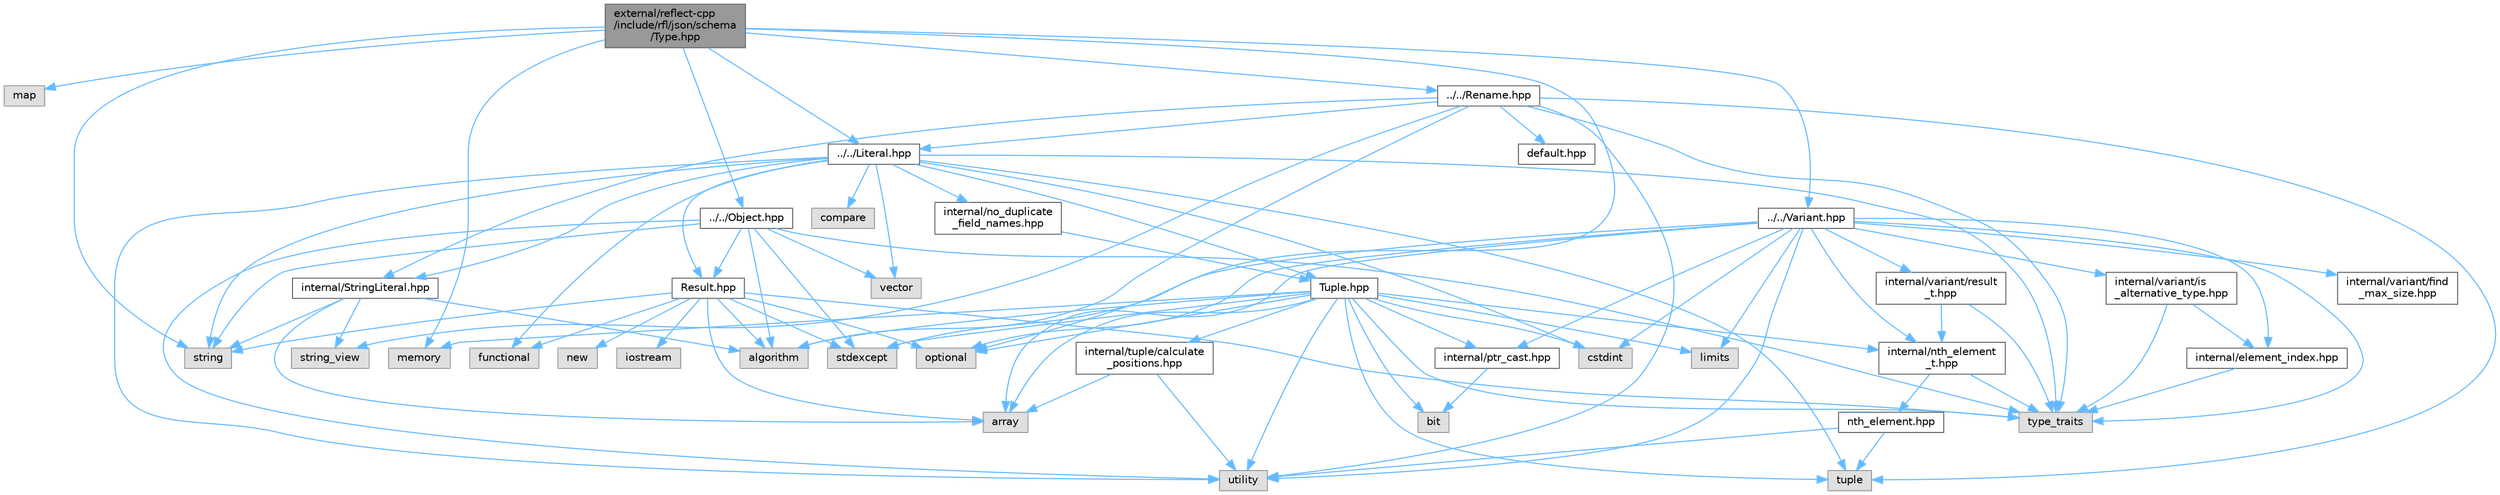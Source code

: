 digraph "external/reflect-cpp/include/rfl/json/schema/Type.hpp"
{
 // LATEX_PDF_SIZE
  bgcolor="transparent";
  edge [fontname=Helvetica,fontsize=10,labelfontname=Helvetica,labelfontsize=10];
  node [fontname=Helvetica,fontsize=10,shape=box,height=0.2,width=0.4];
  Node1 [id="Node000001",label="external/reflect-cpp\l/include/rfl/json/schema\l/Type.hpp",height=0.2,width=0.4,color="gray40", fillcolor="grey60", style="filled", fontcolor="black",tooltip=" "];
  Node1 -> Node2 [id="edge89_Node000001_Node000002",color="steelblue1",style="solid",tooltip=" "];
  Node2 [id="Node000002",label="map",height=0.2,width=0.4,color="grey60", fillcolor="#E0E0E0", style="filled",tooltip=" "];
  Node1 -> Node3 [id="edge90_Node000001_Node000003",color="steelblue1",style="solid",tooltip=" "];
  Node3 [id="Node000003",label="memory",height=0.2,width=0.4,color="grey60", fillcolor="#E0E0E0", style="filled",tooltip=" "];
  Node1 -> Node4 [id="edge91_Node000001_Node000004",color="steelblue1",style="solid",tooltip=" "];
  Node4 [id="Node000004",label="optional",height=0.2,width=0.4,color="grey60", fillcolor="#E0E0E0", style="filled",tooltip=" "];
  Node1 -> Node5 [id="edge92_Node000001_Node000005",color="steelblue1",style="solid",tooltip=" "];
  Node5 [id="Node000005",label="string",height=0.2,width=0.4,color="grey60", fillcolor="#E0E0E0", style="filled",tooltip=" "];
  Node1 -> Node6 [id="edge93_Node000001_Node000006",color="steelblue1",style="solid",tooltip=" "];
  Node6 [id="Node000006",label="../../Literal.hpp",height=0.2,width=0.4,color="grey40", fillcolor="white", style="filled",URL="$_literal_8hpp.html",tooltip=" "];
  Node6 -> Node7 [id="edge94_Node000006_Node000007",color="steelblue1",style="solid",tooltip=" "];
  Node7 [id="Node000007",label="compare",height=0.2,width=0.4,color="grey60", fillcolor="#E0E0E0", style="filled",tooltip=" "];
  Node6 -> Node8 [id="edge95_Node000006_Node000008",color="steelblue1",style="solid",tooltip=" "];
  Node8 [id="Node000008",label="cstdint",height=0.2,width=0.4,color="grey60", fillcolor="#E0E0E0", style="filled",tooltip=" "];
  Node6 -> Node9 [id="edge96_Node000006_Node000009",color="steelblue1",style="solid",tooltip=" "];
  Node9 [id="Node000009",label="functional",height=0.2,width=0.4,color="grey60", fillcolor="#E0E0E0", style="filled",tooltip=" "];
  Node6 -> Node5 [id="edge97_Node000006_Node000005",color="steelblue1",style="solid",tooltip=" "];
  Node6 -> Node10 [id="edge98_Node000006_Node000010",color="steelblue1",style="solid",tooltip=" "];
  Node10 [id="Node000010",label="tuple",height=0.2,width=0.4,color="grey60", fillcolor="#E0E0E0", style="filled",tooltip=" "];
  Node6 -> Node11 [id="edge99_Node000006_Node000011",color="steelblue1",style="solid",tooltip=" "];
  Node11 [id="Node000011",label="type_traits",height=0.2,width=0.4,color="grey60", fillcolor="#E0E0E0", style="filled",tooltip=" "];
  Node6 -> Node12 [id="edge100_Node000006_Node000012",color="steelblue1",style="solid",tooltip=" "];
  Node12 [id="Node000012",label="utility",height=0.2,width=0.4,color="grey60", fillcolor="#E0E0E0", style="filled",tooltip=" "];
  Node6 -> Node13 [id="edge101_Node000006_Node000013",color="steelblue1",style="solid",tooltip=" "];
  Node13 [id="Node000013",label="vector",height=0.2,width=0.4,color="grey60", fillcolor="#E0E0E0", style="filled",tooltip=" "];
  Node6 -> Node14 [id="edge102_Node000006_Node000014",color="steelblue1",style="solid",tooltip=" "];
  Node14 [id="Node000014",label="Result.hpp",height=0.2,width=0.4,color="grey40", fillcolor="white", style="filled",URL="$_result_8hpp.html",tooltip=" "];
  Node14 -> Node15 [id="edge103_Node000014_Node000015",color="steelblue1",style="solid",tooltip=" "];
  Node15 [id="Node000015",label="algorithm",height=0.2,width=0.4,color="grey60", fillcolor="#E0E0E0", style="filled",tooltip=" "];
  Node14 -> Node16 [id="edge104_Node000014_Node000016",color="steelblue1",style="solid",tooltip=" "];
  Node16 [id="Node000016",label="array",height=0.2,width=0.4,color="grey60", fillcolor="#E0E0E0", style="filled",tooltip=" "];
  Node14 -> Node9 [id="edge105_Node000014_Node000009",color="steelblue1",style="solid",tooltip=" "];
  Node14 -> Node17 [id="edge106_Node000014_Node000017",color="steelblue1",style="solid",tooltip=" "];
  Node17 [id="Node000017",label="iostream",height=0.2,width=0.4,color="grey60", fillcolor="#E0E0E0", style="filled",tooltip=" "];
  Node14 -> Node18 [id="edge107_Node000014_Node000018",color="steelblue1",style="solid",tooltip=" "];
  Node18 [id="Node000018",label="new",height=0.2,width=0.4,color="grey60", fillcolor="#E0E0E0", style="filled",tooltip=" "];
  Node14 -> Node4 [id="edge108_Node000014_Node000004",color="steelblue1",style="solid",tooltip=" "];
  Node14 -> Node19 [id="edge109_Node000014_Node000019",color="steelblue1",style="solid",tooltip=" "];
  Node19 [id="Node000019",label="stdexcept",height=0.2,width=0.4,color="grey60", fillcolor="#E0E0E0", style="filled",tooltip=" "];
  Node14 -> Node5 [id="edge110_Node000014_Node000005",color="steelblue1",style="solid",tooltip=" "];
  Node14 -> Node11 [id="edge111_Node000014_Node000011",color="steelblue1",style="solid",tooltip=" "];
  Node6 -> Node20 [id="edge112_Node000006_Node000020",color="steelblue1",style="solid",tooltip=" "];
  Node20 [id="Node000020",label="Tuple.hpp",height=0.2,width=0.4,color="grey40", fillcolor="white", style="filled",URL="$_tuple_8hpp.html",tooltip=" "];
  Node20 -> Node15 [id="edge113_Node000020_Node000015",color="steelblue1",style="solid",tooltip=" "];
  Node20 -> Node16 [id="edge114_Node000020_Node000016",color="steelblue1",style="solid",tooltip=" "];
  Node20 -> Node21 [id="edge115_Node000020_Node000021",color="steelblue1",style="solid",tooltip=" "];
  Node21 [id="Node000021",label="bit",height=0.2,width=0.4,color="grey60", fillcolor="#E0E0E0", style="filled",tooltip=" "];
  Node20 -> Node8 [id="edge116_Node000020_Node000008",color="steelblue1",style="solid",tooltip=" "];
  Node20 -> Node22 [id="edge117_Node000020_Node000022",color="steelblue1",style="solid",tooltip=" "];
  Node22 [id="Node000022",label="limits",height=0.2,width=0.4,color="grey60", fillcolor="#E0E0E0", style="filled",tooltip=" "];
  Node20 -> Node3 [id="edge118_Node000020_Node000003",color="steelblue1",style="solid",tooltip=" "];
  Node20 -> Node4 [id="edge119_Node000020_Node000004",color="steelblue1",style="solid",tooltip=" "];
  Node20 -> Node19 [id="edge120_Node000020_Node000019",color="steelblue1",style="solid",tooltip=" "];
  Node20 -> Node10 [id="edge121_Node000020_Node000010",color="steelblue1",style="solid",tooltip=" "];
  Node20 -> Node11 [id="edge122_Node000020_Node000011",color="steelblue1",style="solid",tooltip=" "];
  Node20 -> Node12 [id="edge123_Node000020_Node000012",color="steelblue1",style="solid",tooltip=" "];
  Node20 -> Node23 [id="edge124_Node000020_Node000023",color="steelblue1",style="solid",tooltip=" "];
  Node23 [id="Node000023",label="internal/nth_element\l_t.hpp",height=0.2,width=0.4,color="grey40", fillcolor="white", style="filled",URL="$nth__element__t_8hpp.html",tooltip=" "];
  Node23 -> Node11 [id="edge125_Node000023_Node000011",color="steelblue1",style="solid",tooltip=" "];
  Node23 -> Node24 [id="edge126_Node000023_Node000024",color="steelblue1",style="solid",tooltip=" "];
  Node24 [id="Node000024",label="nth_element.hpp",height=0.2,width=0.4,color="grey40", fillcolor="white", style="filled",URL="$nth__element_8hpp.html",tooltip=" "];
  Node24 -> Node10 [id="edge127_Node000024_Node000010",color="steelblue1",style="solid",tooltip=" "];
  Node24 -> Node12 [id="edge128_Node000024_Node000012",color="steelblue1",style="solid",tooltip=" "];
  Node20 -> Node25 [id="edge129_Node000020_Node000025",color="steelblue1",style="solid",tooltip=" "];
  Node25 [id="Node000025",label="internal/ptr_cast.hpp",height=0.2,width=0.4,color="grey40", fillcolor="white", style="filled",URL="$ptr__cast_8hpp.html",tooltip=" "];
  Node25 -> Node21 [id="edge130_Node000025_Node000021",color="steelblue1",style="solid",tooltip=" "];
  Node20 -> Node26 [id="edge131_Node000020_Node000026",color="steelblue1",style="solid",tooltip=" "];
  Node26 [id="Node000026",label="internal/tuple/calculate\l_positions.hpp",height=0.2,width=0.4,color="grey40", fillcolor="white", style="filled",URL="$calculate__positions_8hpp.html",tooltip=" "];
  Node26 -> Node16 [id="edge132_Node000026_Node000016",color="steelblue1",style="solid",tooltip=" "];
  Node26 -> Node12 [id="edge133_Node000026_Node000012",color="steelblue1",style="solid",tooltip=" "];
  Node6 -> Node27 [id="edge134_Node000006_Node000027",color="steelblue1",style="solid",tooltip=" "];
  Node27 [id="Node000027",label="internal/StringLiteral.hpp",height=0.2,width=0.4,color="grey40", fillcolor="white", style="filled",URL="$_string_literal_8hpp.html",tooltip=" "];
  Node27 -> Node15 [id="edge135_Node000027_Node000015",color="steelblue1",style="solid",tooltip=" "];
  Node27 -> Node16 [id="edge136_Node000027_Node000016",color="steelblue1",style="solid",tooltip=" "];
  Node27 -> Node5 [id="edge137_Node000027_Node000005",color="steelblue1",style="solid",tooltip=" "];
  Node27 -> Node28 [id="edge138_Node000027_Node000028",color="steelblue1",style="solid",tooltip=" "];
  Node28 [id="Node000028",label="string_view",height=0.2,width=0.4,color="grey60", fillcolor="#E0E0E0", style="filled",tooltip=" "];
  Node6 -> Node29 [id="edge139_Node000006_Node000029",color="steelblue1",style="solid",tooltip=" "];
  Node29 [id="Node000029",label="internal/no_duplicate\l_field_names.hpp",height=0.2,width=0.4,color="grey40", fillcolor="white", style="filled",URL="$no__duplicate__field__names_8hpp.html",tooltip=" "];
  Node29 -> Node20 [id="edge140_Node000029_Node000020",color="steelblue1",style="solid",tooltip=" "];
  Node1 -> Node30 [id="edge141_Node000001_Node000030",color="steelblue1",style="solid",tooltip=" "];
  Node30 [id="Node000030",label="../../Object.hpp",height=0.2,width=0.4,color="grey40", fillcolor="white", style="filled",URL="$_object_8hpp.html",tooltip=" "];
  Node30 -> Node15 [id="edge142_Node000030_Node000015",color="steelblue1",style="solid",tooltip=" "];
  Node30 -> Node19 [id="edge143_Node000030_Node000019",color="steelblue1",style="solid",tooltip=" "];
  Node30 -> Node5 [id="edge144_Node000030_Node000005",color="steelblue1",style="solid",tooltip=" "];
  Node30 -> Node11 [id="edge145_Node000030_Node000011",color="steelblue1",style="solid",tooltip=" "];
  Node30 -> Node12 [id="edge146_Node000030_Node000012",color="steelblue1",style="solid",tooltip=" "];
  Node30 -> Node13 [id="edge147_Node000030_Node000013",color="steelblue1",style="solid",tooltip=" "];
  Node30 -> Node14 [id="edge148_Node000030_Node000014",color="steelblue1",style="solid",tooltip=" "];
  Node1 -> Node31 [id="edge149_Node000001_Node000031",color="steelblue1",style="solid",tooltip=" "];
  Node31 [id="Node000031",label="../../Rename.hpp",height=0.2,width=0.4,color="grey40", fillcolor="white", style="filled",URL="$_rename_8hpp.html",tooltip=" "];
  Node31 -> Node15 [id="edge150_Node000031_Node000015",color="steelblue1",style="solid",tooltip=" "];
  Node31 -> Node28 [id="edge151_Node000031_Node000028",color="steelblue1",style="solid",tooltip=" "];
  Node31 -> Node10 [id="edge152_Node000031_Node000010",color="steelblue1",style="solid",tooltip=" "];
  Node31 -> Node11 [id="edge153_Node000031_Node000011",color="steelblue1",style="solid",tooltip=" "];
  Node31 -> Node12 [id="edge154_Node000031_Node000012",color="steelblue1",style="solid",tooltip=" "];
  Node31 -> Node6 [id="edge155_Node000031_Node000006",color="steelblue1",style="solid",tooltip=" "];
  Node31 -> Node32 [id="edge156_Node000031_Node000032",color="steelblue1",style="solid",tooltip=" "];
  Node32 [id="Node000032",label="default.hpp",height=0.2,width=0.4,color="grey40", fillcolor="white", style="filled",URL="$default_8hpp.html",tooltip=" "];
  Node31 -> Node27 [id="edge157_Node000031_Node000027",color="steelblue1",style="solid",tooltip=" "];
  Node1 -> Node33 [id="edge158_Node000001_Node000033",color="steelblue1",style="solid",tooltip=" "];
  Node33 [id="Node000033",label="../../Variant.hpp",height=0.2,width=0.4,color="grey40", fillcolor="white", style="filled",URL="$_variant_8hpp.html",tooltip=" "];
  Node33 -> Node16 [id="edge159_Node000033_Node000016",color="steelblue1",style="solid",tooltip=" "];
  Node33 -> Node8 [id="edge160_Node000033_Node000008",color="steelblue1",style="solid",tooltip=" "];
  Node33 -> Node22 [id="edge161_Node000033_Node000022",color="steelblue1",style="solid",tooltip=" "];
  Node33 -> Node4 [id="edge162_Node000033_Node000004",color="steelblue1",style="solid",tooltip=" "];
  Node33 -> Node19 [id="edge163_Node000033_Node000019",color="steelblue1",style="solid",tooltip=" "];
  Node33 -> Node11 [id="edge164_Node000033_Node000011",color="steelblue1",style="solid",tooltip=" "];
  Node33 -> Node12 [id="edge165_Node000033_Node000012",color="steelblue1",style="solid",tooltip=" "];
  Node33 -> Node34 [id="edge166_Node000033_Node000034",color="steelblue1",style="solid",tooltip=" "];
  Node34 [id="Node000034",label="internal/element_index.hpp",height=0.2,width=0.4,color="grey40", fillcolor="white", style="filled",URL="$element__index_8hpp.html",tooltip=" "];
  Node34 -> Node11 [id="edge167_Node000034_Node000011",color="steelblue1",style="solid",tooltip=" "];
  Node33 -> Node23 [id="edge168_Node000033_Node000023",color="steelblue1",style="solid",tooltip=" "];
  Node33 -> Node35 [id="edge169_Node000033_Node000035",color="steelblue1",style="solid",tooltip=" "];
  Node35 [id="Node000035",label="internal/variant/find\l_max_size.hpp",height=0.2,width=0.4,color="grey40", fillcolor="white", style="filled",URL="$find__max__size_8hpp.html",tooltip=" "];
  Node33 -> Node36 [id="edge170_Node000033_Node000036",color="steelblue1",style="solid",tooltip=" "];
  Node36 [id="Node000036",label="internal/variant/is\l_alternative_type.hpp",height=0.2,width=0.4,color="grey40", fillcolor="white", style="filled",URL="$is__alternative__type_8hpp.html",tooltip=" "];
  Node36 -> Node11 [id="edge171_Node000036_Node000011",color="steelblue1",style="solid",tooltip=" "];
  Node36 -> Node34 [id="edge172_Node000036_Node000034",color="steelblue1",style="solid",tooltip=" "];
  Node33 -> Node37 [id="edge173_Node000033_Node000037",color="steelblue1",style="solid",tooltip=" "];
  Node37 [id="Node000037",label="internal/variant/result\l_t.hpp",height=0.2,width=0.4,color="grey40", fillcolor="white", style="filled",URL="$result__t_8hpp.html",tooltip=" "];
  Node37 -> Node11 [id="edge174_Node000037_Node000011",color="steelblue1",style="solid",tooltip=" "];
  Node37 -> Node23 [id="edge175_Node000037_Node000023",color="steelblue1",style="solid",tooltip=" "];
  Node33 -> Node25 [id="edge176_Node000033_Node000025",color="steelblue1",style="solid",tooltip=" "];
}
